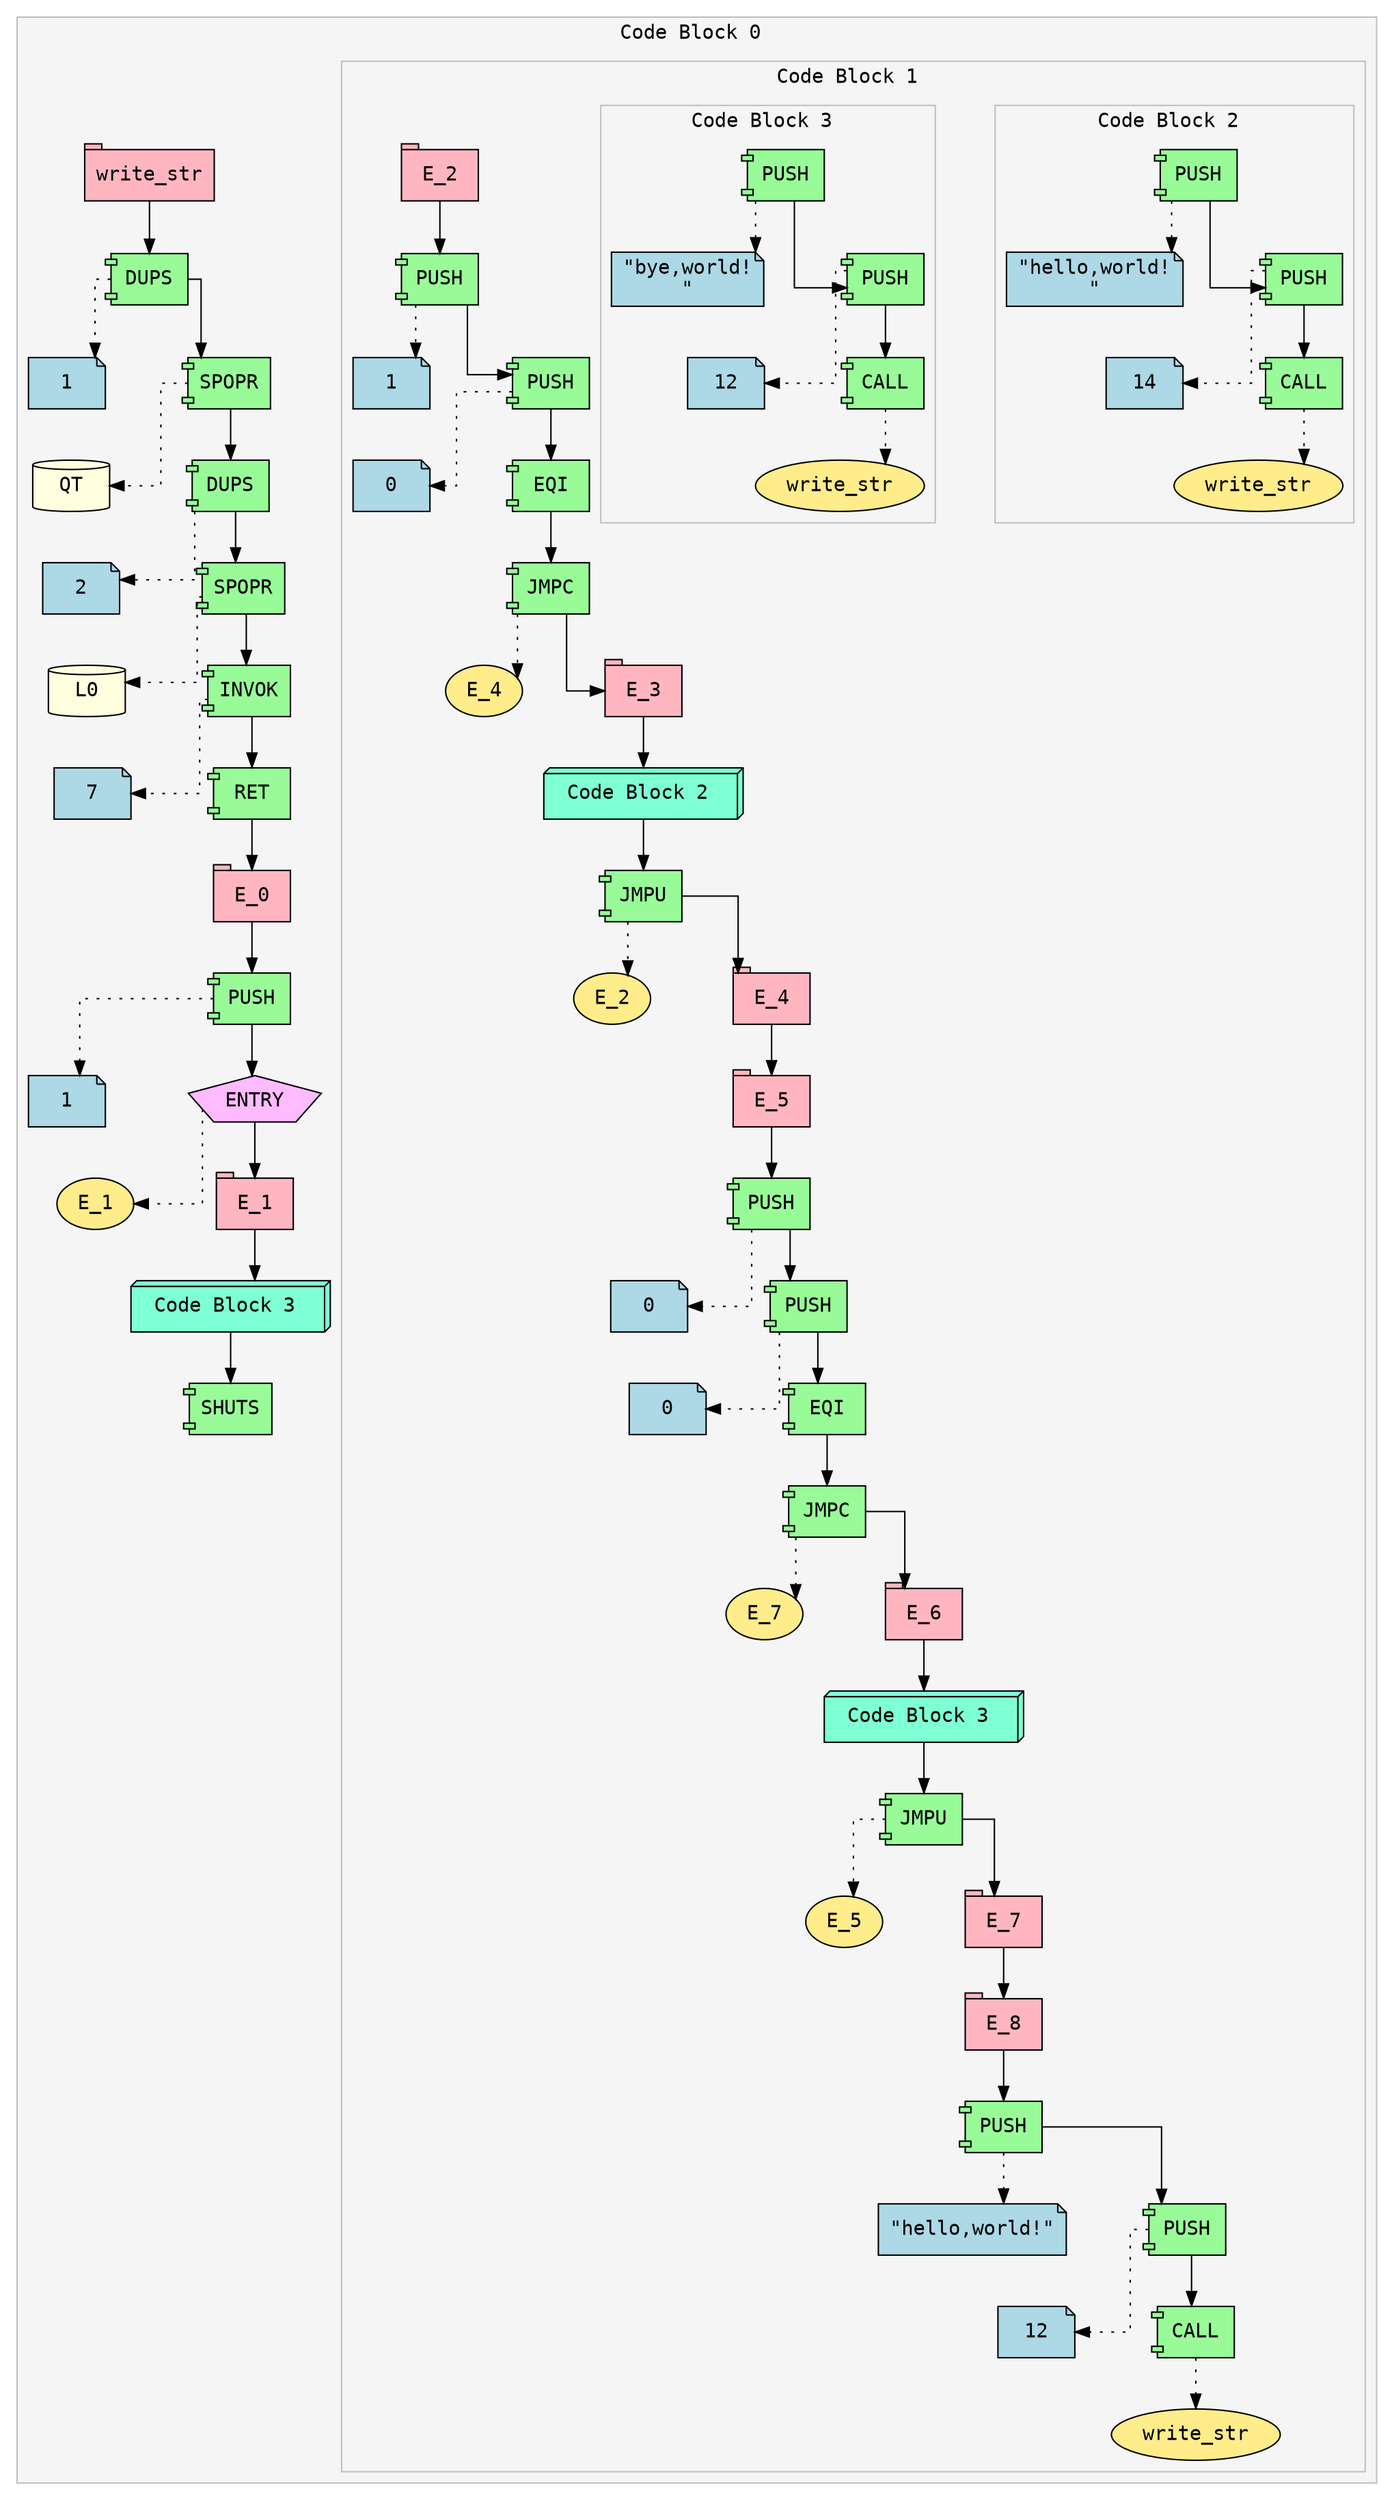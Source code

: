 digraph ir {
splines=ortho;
nodesep=0.8;
ranksep=0.5;
subgraph cluster_0 {
label="Code Block 0 ";
style=filled;
color=gray;
fillcolor=whitesmoke;
fontname="Courier";
Expr_1 [shape=tab style=filled fillcolor=lightpink fontname="Courier" label="write_str"]
Expr_2 [shape=component style=filled fillcolor=palegreen fontname="Courier" label="DUPS"]
Expr_3 [shape=note style=filled fillcolor=lightblue fontname="Courier" label="1"]
Expr_2 -> Expr_3 [style=dotted]
Expr_1 -> Expr_2;
Expr_4 [shape=component style=filled fillcolor=palegreen fontname="Courier" label="SPOPR"]
Expr_5 [shape=cylinder style=filled fillcolor=lightyellow fontname="Courier" label="QT"]
Expr_4 -> Expr_5 [style=dotted]
Expr_2 -> Expr_4;
Expr_6 [shape=component style=filled fillcolor=palegreen fontname="Courier" label="DUPS"]
Expr_7 [shape=note style=filled fillcolor=lightblue fontname="Courier" label="2"]
Expr_6 -> Expr_7 [style=dotted]
Expr_4 -> Expr_6;
Expr_8 [shape=component style=filled fillcolor=palegreen fontname="Courier" label="SPOPR"]
Expr_9 [shape=cylinder style=filled fillcolor=lightyellow fontname="Courier" label="L0"]
Expr_8 -> Expr_9 [style=dotted]
Expr_6 -> Expr_8;
Expr_10 [shape=component style=filled fillcolor=palegreen fontname="Courier" label="INVOK"]
Expr_11 [shape=note style=filled fillcolor=lightblue fontname="Courier" label="7"]
Expr_10 -> Expr_11 [style=dotted]
Expr_8 -> Expr_10;
Expr_12 [shape=component style=filled fillcolor=palegreen fontname="Courier" label="RET"]
Expr_10 -> Expr_12;
Expr_13 [shape=tab style=filled fillcolor=lightpink fontname="Courier" label="E_0"]
Expr_12 -> Expr_13;
Expr_14 [shape=component style=filled fillcolor=palegreen fontname="Courier" label="PUSH"]
Expr_15 [shape=note style=filled fillcolor=lightblue fontname="Courier" label="1"]
Expr_14 -> Expr_15 [style=dotted]
Expr_13 -> Expr_14;
Expr_16 [shape=pentagon style=filled fillcolor=plum1 fontname="Courier" label="ENTRY"]
Expr_17 [shape=ellipse style=filled fillcolor=lightgoldenrod1 fontname="Courier" label="E_1"]
Expr_16 -> Expr_17 [style=dotted]
Expr_14 -> Expr_16;
Expr_18 [shape=tab style=filled fillcolor=lightpink fontname="Courier" label="E_1"]
Expr_16 -> Expr_18;
subgraph cluster_19 {
label="Code Block 1 ";
style=filled;
color=gray;
fillcolor=whitesmoke;
fontname="Courier";
Expr_20 [shape=tab style=filled fillcolor=lightpink fontname="Courier" label="E_2"]
Expr_21 [shape=component style=filled fillcolor=palegreen fontname="Courier" label="PUSH"]
Expr_22 [shape=note style=filled fillcolor=lightblue fontname="Courier" label="1"]
Expr_21 -> Expr_22 [style=dotted]
Expr_20 -> Expr_21;
Expr_23 [shape=component style=filled fillcolor=palegreen fontname="Courier" label="PUSH"]
Expr_24 [shape=note style=filled fillcolor=lightblue fontname="Courier" label="0"]
Expr_23 -> Expr_24 [style=dotted]
Expr_21 -> Expr_23;
Expr_25 [shape=component style=filled fillcolor=palegreen fontname="Courier" label="EQI"]
Expr_23 -> Expr_25;
Expr_26 [shape=component style=filled fillcolor=palegreen fontname="Courier" label="JMPC"]
Expr_27 [shape=ellipse style=filled fillcolor=lightgoldenrod1 fontname="Courier" label="E_4"]
Expr_26 -> Expr_27 [style=dotted]
Expr_25 -> Expr_26;
Expr_28 [shape=tab style=filled fillcolor=lightpink fontname="Courier" label="E_3"]
Expr_26 -> Expr_28;
subgraph cluster_29 {
label="Code Block 2 ";
style=filled;
color=gray;
fillcolor=whitesmoke;
fontname="Courier";
Expr_30 [shape=component style=filled fillcolor=palegreen fontname="Courier" label="PUSH"]
Expr_31 [shape=note style=filled fillcolor=lightblue fontname="Courier" label="\"hello,world!\n\""]
Expr_30 -> Expr_31 [style=dotted]
Expr_32 [shape=component style=filled fillcolor=palegreen fontname="Courier" label="PUSH"]
Expr_33 [shape=note style=filled fillcolor=lightblue fontname="Courier" label="14"]
Expr_32 -> Expr_33 [style=dotted]
Expr_30 -> Expr_32;
Expr_34 [shape=component style=filled fillcolor=palegreen fontname="Courier" label="CALL"]
Expr_35 [shape=ellipse style=filled fillcolor=lightgoldenrod1 fontname="Courier" label="write_str"]
Expr_34 -> Expr_35 [style=dotted]
Expr_32 -> Expr_34;
}
Expr_29 [shape=box3d style=filled fillcolor=aquamarine fontname="Courier" label=" Code Block 2  "]
Expr_28 -> Expr_29;
Expr_36 [shape=component style=filled fillcolor=palegreen fontname="Courier" label="JMPU"]
Expr_37 [shape=ellipse style=filled fillcolor=lightgoldenrod1 fontname="Courier" label="E_2"]
Expr_36 -> Expr_37 [style=dotted]
Expr_29 -> Expr_36;
Expr_38 [shape=tab style=filled fillcolor=lightpink fontname="Courier" label="E_4"]
Expr_36 -> Expr_38;
Expr_39 [shape=tab style=filled fillcolor=lightpink fontname="Courier" label="E_5"]
Expr_38 -> Expr_39;
Expr_40 [shape=component style=filled fillcolor=palegreen fontname="Courier" label="PUSH"]
Expr_41 [shape=note style=filled fillcolor=lightblue fontname="Courier" label="0"]
Expr_40 -> Expr_41 [style=dotted]
Expr_39 -> Expr_40;
Expr_42 [shape=component style=filled fillcolor=palegreen fontname="Courier" label="PUSH"]
Expr_43 [shape=note style=filled fillcolor=lightblue fontname="Courier" label="0"]
Expr_42 -> Expr_43 [style=dotted]
Expr_40 -> Expr_42;
Expr_44 [shape=component style=filled fillcolor=palegreen fontname="Courier" label="EQI"]
Expr_42 -> Expr_44;
Expr_45 [shape=component style=filled fillcolor=palegreen fontname="Courier" label="JMPC"]
Expr_46 [shape=ellipse style=filled fillcolor=lightgoldenrod1 fontname="Courier" label="E_7"]
Expr_45 -> Expr_46 [style=dotted]
Expr_44 -> Expr_45;
Expr_47 [shape=tab style=filled fillcolor=lightpink fontname="Courier" label="E_6"]
Expr_45 -> Expr_47;
subgraph cluster_48 {
label="Code Block 3 ";
style=filled;
color=gray;
fillcolor=whitesmoke;
fontname="Courier";
Expr_49 [shape=component style=filled fillcolor=palegreen fontname="Courier" label="PUSH"]
Expr_50 [shape=note style=filled fillcolor=lightblue fontname="Courier" label="\"bye,world!\n\""]
Expr_49 -> Expr_50 [style=dotted]
Expr_51 [shape=component style=filled fillcolor=palegreen fontname="Courier" label="PUSH"]
Expr_52 [shape=note style=filled fillcolor=lightblue fontname="Courier" label="12"]
Expr_51 -> Expr_52 [style=dotted]
Expr_49 -> Expr_51;
Expr_53 [shape=component style=filled fillcolor=palegreen fontname="Courier" label="CALL"]
Expr_54 [shape=ellipse style=filled fillcolor=lightgoldenrod1 fontname="Courier" label="write_str"]
Expr_53 -> Expr_54 [style=dotted]
Expr_51 -> Expr_53;
}
Expr_48 [shape=box3d style=filled fillcolor=aquamarine fontname="Courier" label=" Code Block 3  "]
Expr_47 -> Expr_48;
Expr_55 [shape=component style=filled fillcolor=palegreen fontname="Courier" label="JMPU"]
Expr_56 [shape=ellipse style=filled fillcolor=lightgoldenrod1 fontname="Courier" label="E_5"]
Expr_55 -> Expr_56 [style=dotted]
Expr_48 -> Expr_55;
Expr_57 [shape=tab style=filled fillcolor=lightpink fontname="Courier" label="E_7"]
Expr_55 -> Expr_57;
Expr_58 [shape=tab style=filled fillcolor=lightpink fontname="Courier" label="E_8"]
Expr_57 -> Expr_58;
Expr_59 [shape=component style=filled fillcolor=palegreen fontname="Courier" label="PUSH"]
Expr_60 [shape=note style=filled fillcolor=lightblue fontname="Courier" label="\"hello,world!\""]
Expr_59 -> Expr_60 [style=dotted]
Expr_58 -> Expr_59;
Expr_61 [shape=component style=filled fillcolor=palegreen fontname="Courier" label="PUSH"]
Expr_62 [shape=note style=filled fillcolor=lightblue fontname="Courier" label="12"]
Expr_61 -> Expr_62 [style=dotted]
Expr_59 -> Expr_61;
Expr_63 [shape=component style=filled fillcolor=palegreen fontname="Courier" label="CALL"]
Expr_64 [shape=ellipse style=filled fillcolor=lightgoldenrod1 fontname="Courier" label="write_str"]
Expr_63 -> Expr_64 [style=dotted]
Expr_61 -> Expr_63;
}
Expr_19 [shape=box3d style=filled fillcolor=aquamarine fontname="Courier" label=" Code Block 3  "]
Expr_18 -> Expr_19;
Expr_65 [shape=component style=filled fillcolor=palegreen fontname="Courier" label="SHUTS"]
Expr_19 -> Expr_65;
}
}
